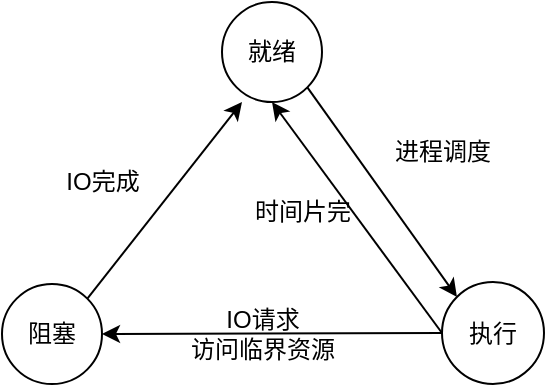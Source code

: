 <mxfile version="20.7.4" type="github">
  <diagram id="EuwpJuRoBW0kCLNsrQOX" name="第 1 页">
    <mxGraphModel dx="1050" dy="548" grid="1" gridSize="10" guides="1" tooltips="1" connect="1" arrows="1" fold="1" page="1" pageScale="1" pageWidth="827" pageHeight="1169" math="0" shadow="0">
      <root>
        <mxCell id="0" />
        <mxCell id="1" parent="0" />
        <mxCell id="V87L4PToiZO6H6u3ghnI-4" style="rounded=0;orthogonalLoop=1;jettySize=auto;html=1;exitX=1;exitY=1;exitDx=0;exitDy=0;entryX=0;entryY=0;entryDx=0;entryDy=0;" edge="1" parent="1" source="V87L4PToiZO6H6u3ghnI-2" target="V87L4PToiZO6H6u3ghnI-3">
          <mxGeometry relative="1" as="geometry" />
        </mxCell>
        <mxCell id="V87L4PToiZO6H6u3ghnI-2" value="就绪" style="ellipse;whiteSpace=wrap;html=1;aspect=fixed;" vertex="1" parent="1">
          <mxGeometry x="340" y="100" width="50" height="50" as="geometry" />
        </mxCell>
        <mxCell id="V87L4PToiZO6H6u3ghnI-8" style="edgeStyle=none;rounded=0;orthogonalLoop=1;jettySize=auto;html=1;exitX=0;exitY=0.5;exitDx=0;exitDy=0;entryX=0.5;entryY=1;entryDx=0;entryDy=0;" edge="1" parent="1" source="V87L4PToiZO6H6u3ghnI-3" target="V87L4PToiZO6H6u3ghnI-2">
          <mxGeometry relative="1" as="geometry" />
        </mxCell>
        <mxCell id="V87L4PToiZO6H6u3ghnI-13" style="edgeStyle=none;rounded=0;orthogonalLoop=1;jettySize=auto;html=1;exitX=0;exitY=0.5;exitDx=0;exitDy=0;entryX=1;entryY=0.5;entryDx=0;entryDy=0;" edge="1" parent="1" source="V87L4PToiZO6H6u3ghnI-3" target="V87L4PToiZO6H6u3ghnI-10">
          <mxGeometry relative="1" as="geometry" />
        </mxCell>
        <mxCell id="V87L4PToiZO6H6u3ghnI-3" value="执行" style="ellipse;whiteSpace=wrap;html=1;aspect=fixed;" vertex="1" parent="1">
          <mxGeometry x="450" y="240" width="51" height="51" as="geometry" />
        </mxCell>
        <mxCell id="V87L4PToiZO6H6u3ghnI-7" value="进程调度" style="text;html=1;align=center;verticalAlign=middle;resizable=0;points=[];autosize=1;strokeColor=none;fillColor=none;" vertex="1" parent="1">
          <mxGeometry x="415" y="160" width="70" height="30" as="geometry" />
        </mxCell>
        <mxCell id="V87L4PToiZO6H6u3ghnI-9" value="时间片完" style="text;html=1;align=center;verticalAlign=middle;resizable=0;points=[];autosize=1;strokeColor=none;fillColor=none;" vertex="1" parent="1">
          <mxGeometry x="345" y="190" width="70" height="30" as="geometry" />
        </mxCell>
        <mxCell id="V87L4PToiZO6H6u3ghnI-11" style="edgeStyle=none;rounded=0;orthogonalLoop=1;jettySize=auto;html=1;exitX=1;exitY=0;exitDx=0;exitDy=0;entryX=0.2;entryY=1;entryDx=0;entryDy=0;entryPerimeter=0;" edge="1" parent="1" source="V87L4PToiZO6H6u3ghnI-10" target="V87L4PToiZO6H6u3ghnI-2">
          <mxGeometry relative="1" as="geometry" />
        </mxCell>
        <mxCell id="V87L4PToiZO6H6u3ghnI-10" value="阻塞" style="ellipse;whiteSpace=wrap;html=1;aspect=fixed;" vertex="1" parent="1">
          <mxGeometry x="230" y="241" width="50" height="50" as="geometry" />
        </mxCell>
        <mxCell id="V87L4PToiZO6H6u3ghnI-12" value="IO完成" style="text;html=1;align=center;verticalAlign=middle;resizable=0;points=[];autosize=1;strokeColor=none;fillColor=none;" vertex="1" parent="1">
          <mxGeometry x="250" y="175" width="60" height="30" as="geometry" />
        </mxCell>
        <mxCell id="V87L4PToiZO6H6u3ghnI-14" value="IO请求&lt;br&gt;访问临界资源" style="text;html=1;align=center;verticalAlign=middle;resizable=0;points=[];autosize=1;strokeColor=none;fillColor=none;" vertex="1" parent="1">
          <mxGeometry x="310" y="246" width="100" height="40" as="geometry" />
        </mxCell>
      </root>
    </mxGraphModel>
  </diagram>
</mxfile>
